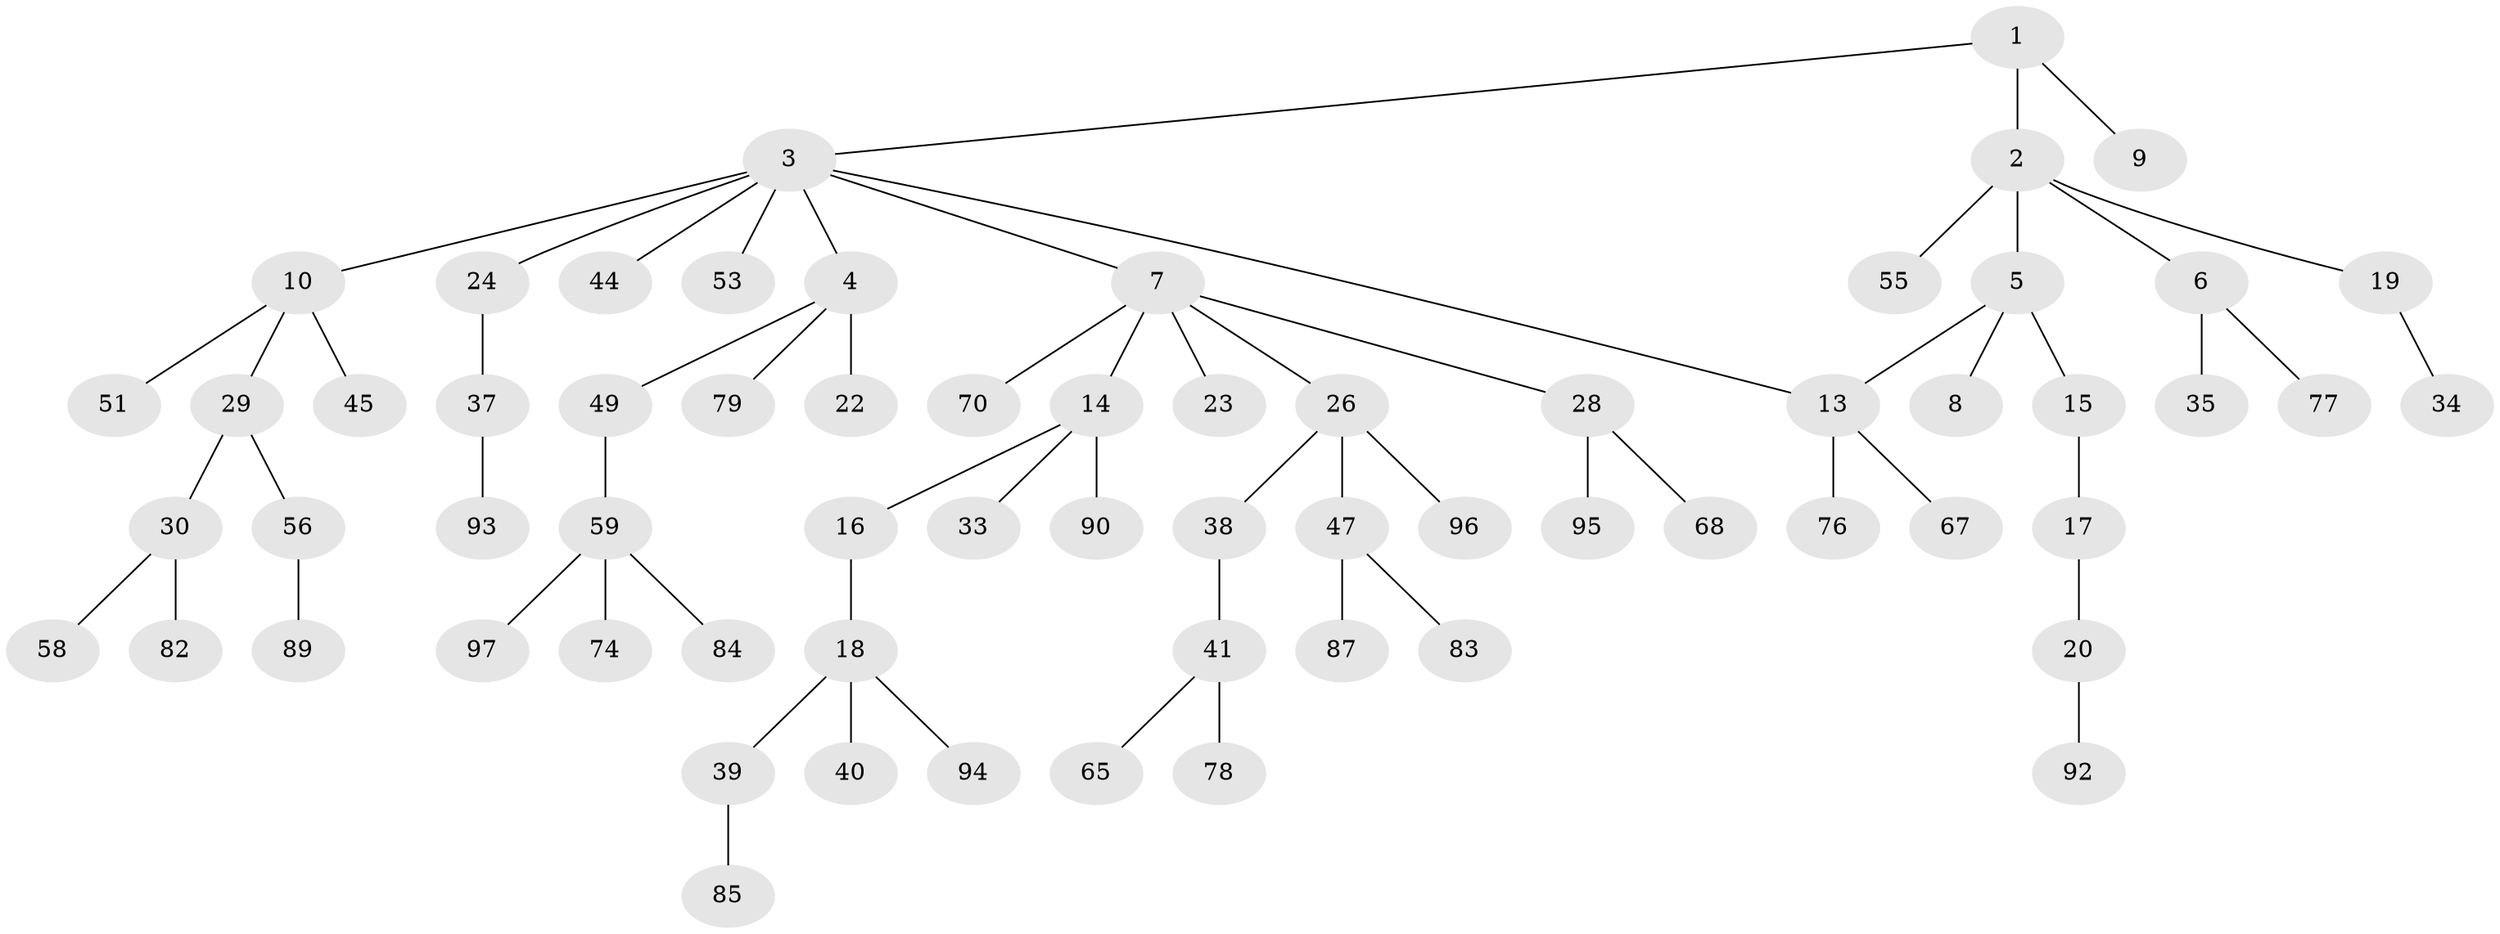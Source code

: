 // Generated by graph-tools (version 1.1) at 2025/23/03/03/25 07:23:32]
// undirected, 65 vertices, 65 edges
graph export_dot {
graph [start="1"]
  node [color=gray90,style=filled];
  1 [super="+12"];
  2 [super="+50"];
  3 [super="+21"];
  4;
  5 [super="+27"];
  6 [super="+31"];
  7 [super="+11"];
  8 [super="+88"];
  9;
  10 [super="+25"];
  13 [super="+63"];
  14 [super="+80"];
  15 [super="+52"];
  16;
  17 [super="+73"];
  18 [super="+62"];
  19 [super="+32"];
  20 [super="+48"];
  22 [super="+36"];
  23 [super="+91"];
  24 [super="+81"];
  26 [super="+71"];
  28 [super="+75"];
  29;
  30 [super="+57"];
  33 [super="+72"];
  34;
  35 [super="+46"];
  37 [super="+43"];
  38 [super="+66"];
  39;
  40 [super="+64"];
  41 [super="+42"];
  44;
  45;
  47 [super="+69"];
  49;
  51 [super="+54"];
  53;
  55 [super="+86"];
  56 [super="+60"];
  58;
  59 [super="+61"];
  65;
  67;
  68;
  70;
  74;
  76;
  77;
  78;
  79 [super="+98"];
  82;
  83;
  84;
  85;
  87;
  89;
  90;
  92;
  93;
  94;
  95;
  96;
  97;
  1 -- 2;
  1 -- 3;
  1 -- 9;
  2 -- 5;
  2 -- 6;
  2 -- 19;
  2 -- 55;
  3 -- 4;
  3 -- 7;
  3 -- 10;
  3 -- 24;
  3 -- 44;
  3 -- 53;
  3 -- 13;
  4 -- 22;
  4 -- 49;
  4 -- 79;
  5 -- 8;
  5 -- 13;
  5 -- 15;
  6 -- 35;
  6 -- 77;
  7 -- 70;
  7 -- 23;
  7 -- 26;
  7 -- 28;
  7 -- 14;
  10 -- 45;
  10 -- 51;
  10 -- 29;
  13 -- 67;
  13 -- 76;
  14 -- 16;
  14 -- 33;
  14 -- 90;
  15 -- 17;
  16 -- 18;
  17 -- 20;
  18 -- 39;
  18 -- 40;
  18 -- 94;
  19 -- 34;
  20 -- 92;
  24 -- 37;
  26 -- 38;
  26 -- 47;
  26 -- 96;
  28 -- 68;
  28 -- 95;
  29 -- 30;
  29 -- 56;
  30 -- 58;
  30 -- 82;
  37 -- 93;
  38 -- 41;
  39 -- 85;
  41 -- 65;
  41 -- 78;
  47 -- 83;
  47 -- 87;
  49 -- 59;
  56 -- 89;
  59 -- 74;
  59 -- 84;
  59 -- 97;
}
